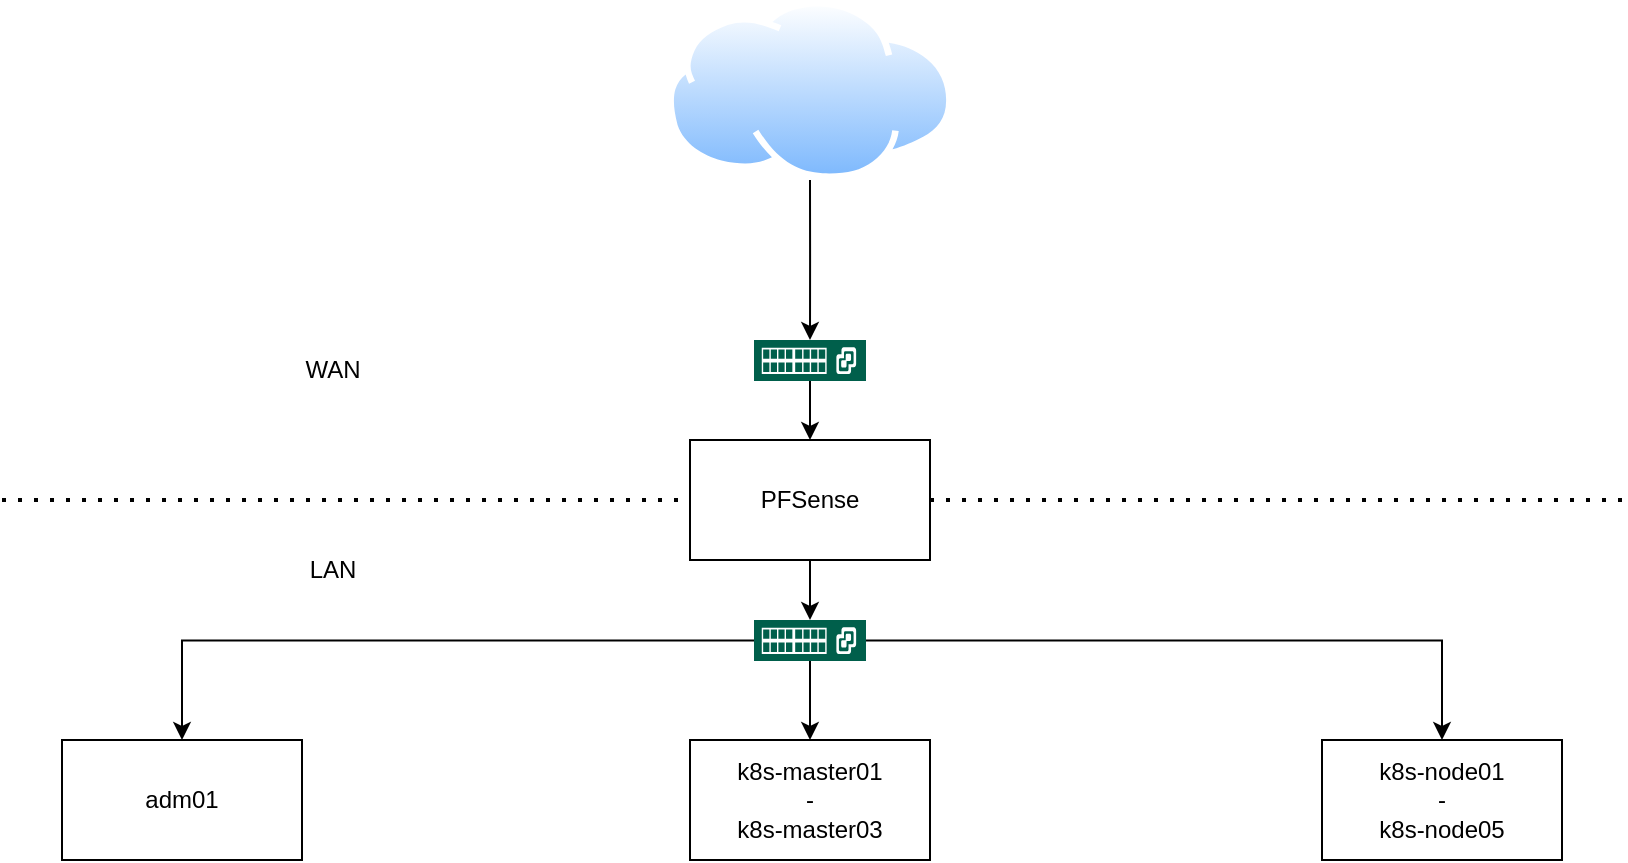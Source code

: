 <mxfile version="21.0.6" type="github">
  <diagram name="Seite-1" id="wQ_VvTnyLsvYS-6wGKYM">
    <mxGraphModel dx="1434" dy="800" grid="1" gridSize="10" guides="1" tooltips="1" connect="1" arrows="1" fold="1" page="1" pageScale="1" pageWidth="827" pageHeight="1169" math="0" shadow="0">
      <root>
        <mxCell id="0" />
        <mxCell id="1" parent="0" />
        <mxCell id="7a7XMNBe3ByccceKF272-15" value="" style="edgeStyle=orthogonalEdgeStyle;rounded=0;orthogonalLoop=1;jettySize=auto;html=1;" parent="1" source="7a7XMNBe3ByccceKF272-2" target="7a7XMNBe3ByccceKF272-12" edge="1">
          <mxGeometry relative="1" as="geometry" />
        </mxCell>
        <mxCell id="7a7XMNBe3ByccceKF272-2" value="" style="aspect=fixed;perimeter=ellipsePerimeter;html=1;align=center;shadow=0;dashed=0;spacingTop=3;image;image=img/lib/active_directory/internet_cloud.svg;" parent="1" vertex="1">
          <mxGeometry x="342.57" y="40" width="142.86" height="90" as="geometry" />
        </mxCell>
        <mxCell id="7a7XMNBe3ByccceKF272-18" value="" style="edgeStyle=orthogonalEdgeStyle;rounded=0;orthogonalLoop=1;jettySize=auto;html=1;" parent="1" source="7a7XMNBe3ByccceKF272-5" target="7a7XMNBe3ByccceKF272-17" edge="1">
          <mxGeometry relative="1" as="geometry" />
        </mxCell>
        <mxCell id="7a7XMNBe3ByccceKF272-5" value="PFSense" style="rounded=0;whiteSpace=wrap;html=1;" parent="1" vertex="1">
          <mxGeometry x="354" y="260" width="120" height="60" as="geometry" />
        </mxCell>
        <mxCell id="7a7XMNBe3ByccceKF272-8" value="" style="endArrow=none;dashed=1;html=1;dashPattern=1 3;strokeWidth=2;rounded=0;entryX=0;entryY=0.5;entryDx=0;entryDy=0;" parent="1" target="7a7XMNBe3ByccceKF272-5" edge="1">
          <mxGeometry width="50" height="50" relative="1" as="geometry">
            <mxPoint x="10" y="290" as="sourcePoint" />
            <mxPoint x="200" y="215" as="targetPoint" />
          </mxGeometry>
        </mxCell>
        <mxCell id="7a7XMNBe3ByccceKF272-9" value="" style="endArrow=none;dashed=1;html=1;dashPattern=1 3;strokeWidth=2;rounded=0;exitX=1;exitY=0.5;exitDx=0;exitDy=0;" parent="1" source="7a7XMNBe3ByccceKF272-5" edge="1">
          <mxGeometry width="50" height="50" relative="1" as="geometry">
            <mxPoint x="516.43" y="239.5" as="sourcePoint" />
            <mxPoint x="820" y="290" as="targetPoint" />
          </mxGeometry>
        </mxCell>
        <mxCell id="7a7XMNBe3ByccceKF272-10" value="WAN" style="text;html=1;align=center;verticalAlign=middle;resizable=0;points=[];autosize=1;strokeColor=none;fillColor=none;" parent="1" vertex="1">
          <mxGeometry x="150" y="210" width="50" height="30" as="geometry" />
        </mxCell>
        <mxCell id="7a7XMNBe3ByccceKF272-11" value="LAN" style="text;html=1;align=center;verticalAlign=middle;resizable=0;points=[];autosize=1;strokeColor=none;fillColor=none;" parent="1" vertex="1">
          <mxGeometry x="150" y="310" width="50" height="30" as="geometry" />
        </mxCell>
        <mxCell id="7a7XMNBe3ByccceKF272-16" value="" style="edgeStyle=orthogonalEdgeStyle;rounded=0;orthogonalLoop=1;jettySize=auto;html=1;" parent="1" source="7a7XMNBe3ByccceKF272-12" target="7a7XMNBe3ByccceKF272-5" edge="1">
          <mxGeometry relative="1" as="geometry" />
        </mxCell>
        <mxCell id="7a7XMNBe3ByccceKF272-12" value="" style="sketch=0;pointerEvents=1;shadow=0;dashed=0;html=1;strokeColor=none;fillColor=#005F4B;labelPosition=center;verticalLabelPosition=bottom;verticalAlign=top;align=center;outlineConnect=0;shape=mxgraph.veeam2.vmware_vswitch;" parent="1" vertex="1">
          <mxGeometry x="386" y="210" width="56" height="20.5" as="geometry" />
        </mxCell>
        <mxCell id="7a7XMNBe3ByccceKF272-20" style="edgeStyle=orthogonalEdgeStyle;rounded=0;orthogonalLoop=1;jettySize=auto;html=1;entryX=0.5;entryY=0;entryDx=0;entryDy=0;" parent="1" source="7a7XMNBe3ByccceKF272-17" target="7a7XMNBe3ByccceKF272-19" edge="1">
          <mxGeometry relative="1" as="geometry" />
        </mxCell>
        <mxCell id="7a7XMNBe3ByccceKF272-25" value="" style="edgeStyle=orthogonalEdgeStyle;rounded=0;orthogonalLoop=1;jettySize=auto;html=1;" parent="1" source="7a7XMNBe3ByccceKF272-17" target="7a7XMNBe3ByccceKF272-21" edge="1">
          <mxGeometry relative="1" as="geometry" />
        </mxCell>
        <mxCell id="7a7XMNBe3ByccceKF272-26" style="edgeStyle=orthogonalEdgeStyle;rounded=0;orthogonalLoop=1;jettySize=auto;html=1;entryX=0.5;entryY=0;entryDx=0;entryDy=0;" parent="1" source="7a7XMNBe3ByccceKF272-17" target="7a7XMNBe3ByccceKF272-22" edge="1">
          <mxGeometry relative="1" as="geometry" />
        </mxCell>
        <mxCell id="7a7XMNBe3ByccceKF272-17" value="" style="sketch=0;pointerEvents=1;shadow=0;dashed=0;html=1;strokeColor=none;fillColor=#005F4B;labelPosition=center;verticalLabelPosition=bottom;verticalAlign=top;align=center;outlineConnect=0;shape=mxgraph.veeam2.vmware_vswitch;" parent="1" vertex="1">
          <mxGeometry x="386" y="350" width="56" height="20.5" as="geometry" />
        </mxCell>
        <mxCell id="7a7XMNBe3ByccceKF272-19" value="adm01" style="rounded=0;whiteSpace=wrap;html=1;" parent="1" vertex="1">
          <mxGeometry x="40" y="410" width="120" height="60" as="geometry" />
        </mxCell>
        <mxCell id="7a7XMNBe3ByccceKF272-21" value="k8s-master01&lt;br&gt;-&lt;br&gt;k8s-master03" style="rounded=0;whiteSpace=wrap;html=1;" parent="1" vertex="1">
          <mxGeometry x="354" y="410" width="120" height="60" as="geometry" />
        </mxCell>
        <mxCell id="7a7XMNBe3ByccceKF272-22" value="k8s-node01&lt;br&gt;-&lt;br&gt;k8s-node05" style="rounded=0;whiteSpace=wrap;html=1;" parent="1" vertex="1">
          <mxGeometry x="670" y="410" width="120" height="60" as="geometry" />
        </mxCell>
      </root>
    </mxGraphModel>
  </diagram>
</mxfile>
